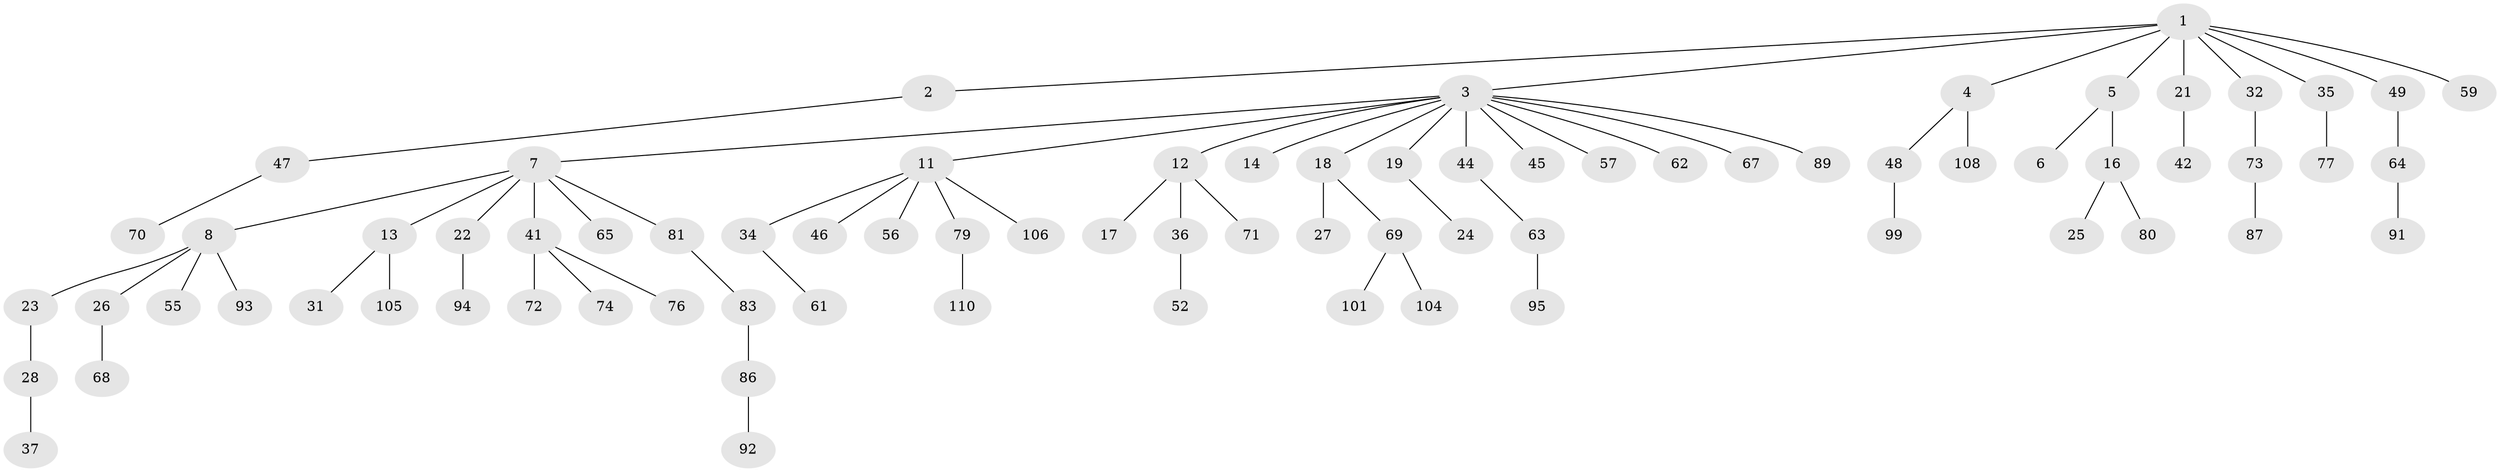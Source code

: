 // Generated by graph-tools (version 1.1) at 2025/52/02/27/25 19:52:11]
// undirected, 77 vertices, 76 edges
graph export_dot {
graph [start="1"]
  node [color=gray90,style=filled];
  1 [super="+33"];
  2 [super="+15"];
  3 [super="+10"];
  4 [super="+40"];
  5;
  6;
  7 [super="+9"];
  8 [super="+51"];
  11 [super="+20"];
  12 [super="+30"];
  13 [super="+29"];
  14;
  16 [super="+39"];
  17;
  18;
  19;
  21;
  22 [super="+107"];
  23 [super="+60"];
  24;
  25;
  26 [super="+58"];
  27;
  28 [super="+38"];
  31 [super="+90"];
  32 [super="+53"];
  34;
  35 [super="+98"];
  36 [super="+43"];
  37;
  41 [super="+66"];
  42;
  44 [super="+78"];
  45;
  46 [super="+100"];
  47 [super="+50"];
  48 [super="+102"];
  49 [super="+54"];
  52 [super="+97"];
  55 [super="+103"];
  56;
  57;
  59;
  61;
  62;
  63;
  64 [super="+75"];
  65;
  67 [super="+96"];
  68;
  69;
  70 [super="+82"];
  71 [super="+88"];
  72;
  73;
  74;
  76;
  77 [super="+85"];
  79 [super="+109"];
  80;
  81;
  83 [super="+84"];
  86;
  87;
  89;
  91;
  92;
  93;
  94;
  95;
  99;
  101;
  104;
  105;
  106;
  108;
  110;
  1 -- 2;
  1 -- 3;
  1 -- 4;
  1 -- 5;
  1 -- 21;
  1 -- 32;
  1 -- 49;
  1 -- 59;
  1 -- 35;
  2 -- 47;
  3 -- 7;
  3 -- 11;
  3 -- 14;
  3 -- 45;
  3 -- 57;
  3 -- 89;
  3 -- 18;
  3 -- 67;
  3 -- 19;
  3 -- 62;
  3 -- 12;
  3 -- 44;
  4 -- 48;
  4 -- 108;
  5 -- 6;
  5 -- 16;
  7 -- 8;
  7 -- 13;
  7 -- 22;
  7 -- 41;
  7 -- 81;
  7 -- 65;
  8 -- 23;
  8 -- 26;
  8 -- 55;
  8 -- 93;
  11 -- 106;
  11 -- 34;
  11 -- 56;
  11 -- 46;
  11 -- 79;
  12 -- 17;
  12 -- 36;
  12 -- 71;
  13 -- 105;
  13 -- 31;
  16 -- 25;
  16 -- 80;
  18 -- 27;
  18 -- 69;
  19 -- 24;
  21 -- 42;
  22 -- 94;
  23 -- 28;
  26 -- 68;
  28 -- 37;
  32 -- 73;
  34 -- 61;
  35 -- 77;
  36 -- 52;
  41 -- 72;
  41 -- 76;
  41 -- 74;
  44 -- 63;
  47 -- 70;
  48 -- 99;
  49 -- 64;
  63 -- 95;
  64 -- 91;
  69 -- 101;
  69 -- 104;
  73 -- 87;
  79 -- 110;
  81 -- 83;
  83 -- 86;
  86 -- 92;
}
